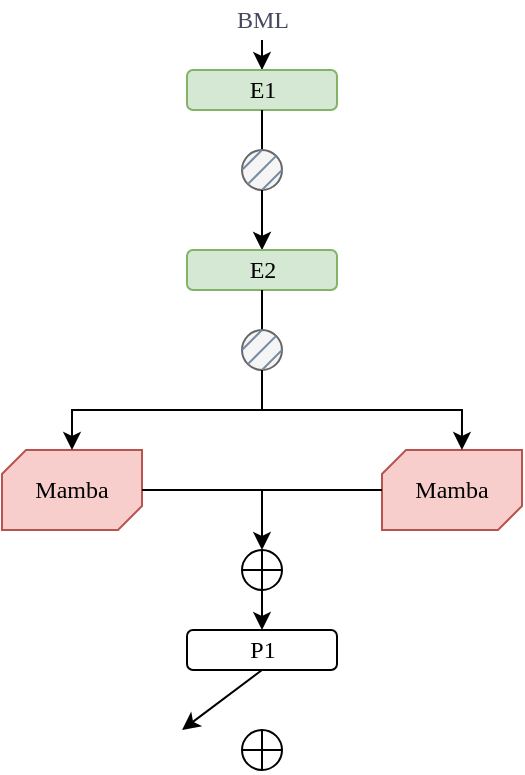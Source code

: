 <mxfile version="26.2.15">
  <diagram name="第 1 页" id="RlPsShAkVt5nRoZMetJD">
    <mxGraphModel dx="445" dy="270" grid="1" gridSize="10" guides="1" tooltips="1" connect="1" arrows="1" fold="1" page="1" pageScale="1" pageWidth="827" pageHeight="1169" math="0" shadow="0">
      <root>
        <mxCell id="0" />
        <mxCell id="1" parent="0" />
        <mxCell id="JpcYnPtzATTZSyCfthqq-41" value="" style="edgeStyle=orthogonalEdgeStyle;rounded=0;orthogonalLoop=1;jettySize=auto;html=1;strokeColor=#788AA3;fontColor=#46495D;fillColor=#B2C9AB;" edge="1" parent="1" source="JpcYnPtzATTZSyCfthqq-1" target="JpcYnPtzATTZSyCfthqq-10">
          <mxGeometry relative="1" as="geometry" />
        </mxCell>
        <mxCell id="JpcYnPtzATTZSyCfthqq-1" value="&lt;font&gt;BML&lt;/font&gt;" style="text;html=1;align=center;verticalAlign=middle;resizable=0;points=[];autosize=1;strokeColor=none;fillColor=none;labelBackgroundColor=none;fontColor=#46495D;fontFamily=Times New Roman;spacing=-4;" vertex="1" parent="1">
          <mxGeometry x="360" y="105" width="40" height="20" as="geometry" />
        </mxCell>
        <mxCell id="JpcYnPtzATTZSyCfthqq-2" value="" style="endArrow=classic;html=1;rounded=0;labelBackgroundColor=none;fontColor=default;entryX=0.5;entryY=0;entryDx=0;entryDy=0;" edge="1" parent="1" source="JpcYnPtzATTZSyCfthqq-1" target="JpcYnPtzATTZSyCfthqq-3">
          <mxGeometry width="50" height="50" relative="1" as="geometry">
            <mxPoint x="380" y="110" as="sourcePoint" />
            <mxPoint x="380" y="140" as="targetPoint" />
          </mxGeometry>
        </mxCell>
        <mxCell id="JpcYnPtzATTZSyCfthqq-3" value="&lt;font face=&quot;Times New Roman&quot;&gt;E1&lt;/font&gt;" style="rounded=1;whiteSpace=wrap;html=1;labelBackgroundColor=none;fillColor=#d5e8d4;strokeColor=#82b366;" vertex="1" parent="1">
          <mxGeometry x="342.5" y="140" width="75" height="20" as="geometry" />
        </mxCell>
        <mxCell id="JpcYnPtzATTZSyCfthqq-4" value="" style="endArrow=none;html=1;rounded=0;fontColor=#46495D;exitX=0.5;exitY=1;exitDx=0;exitDy=0;curved=0;startFill=0;strokeWidth=1;jumpSize=6;entryX=0.5;entryY=0;entryDx=0;entryDy=0;" edge="1" parent="1" source="JpcYnPtzATTZSyCfthqq-3" target="JpcYnPtzATTZSyCfthqq-5">
          <mxGeometry width="50" height="50" relative="1" as="geometry">
            <mxPoint x="380" y="270" as="sourcePoint" />
            <mxPoint x="410" y="180" as="targetPoint" />
          </mxGeometry>
        </mxCell>
        <mxCell id="JpcYnPtzATTZSyCfthqq-5" value="" style="ellipse;whiteSpace=wrap;html=1;aspect=fixed;strokeColor=#666666;fontColor=#333333;fillColor=#f5f5f5;" vertex="1" parent="1">
          <mxGeometry x="370" y="180" width="20" height="20" as="geometry" />
        </mxCell>
        <mxCell id="JpcYnPtzATTZSyCfthqq-6" value="" style="endArrow=none;html=1;rounded=0;strokeColor=#788AA3;fontColor=#46495D;fillColor=#B2C9AB;exitX=1;exitY=0;exitDx=0;exitDy=0;entryX=0;entryY=1;entryDx=0;entryDy=0;" edge="1" parent="1" source="JpcYnPtzATTZSyCfthqq-5" target="JpcYnPtzATTZSyCfthqq-5">
          <mxGeometry width="50" height="50" relative="1" as="geometry">
            <mxPoint x="380" y="270" as="sourcePoint" />
            <mxPoint x="400" y="250" as="targetPoint" />
          </mxGeometry>
        </mxCell>
        <mxCell id="JpcYnPtzATTZSyCfthqq-7" value="" style="endArrow=none;html=1;rounded=0;strokeColor=#788AA3;fontColor=#46495D;fillColor=#B2C9AB;exitX=0.5;exitY=0;exitDx=0;exitDy=0;entryX=0;entryY=0.5;entryDx=0;entryDy=0;" edge="1" parent="1" source="JpcYnPtzATTZSyCfthqq-5" target="JpcYnPtzATTZSyCfthqq-5">
          <mxGeometry width="50" height="50" relative="1" as="geometry">
            <mxPoint x="400" y="200" as="sourcePoint" />
            <mxPoint x="383" y="207" as="targetPoint" />
          </mxGeometry>
        </mxCell>
        <mxCell id="JpcYnPtzATTZSyCfthqq-8" value="" style="endArrow=none;html=1;rounded=0;strokeColor=#788AA3;fontColor=#46495D;fillColor=#B2C9AB;exitX=1;exitY=0.5;exitDx=0;exitDy=0;entryX=0.5;entryY=1;entryDx=0;entryDy=0;" edge="1" parent="1" source="JpcYnPtzATTZSyCfthqq-5" target="JpcYnPtzATTZSyCfthqq-5">
          <mxGeometry width="50" height="50" relative="1" as="geometry">
            <mxPoint x="397" y="193" as="sourcePoint" />
            <mxPoint x="383" y="207" as="targetPoint" />
            <Array as="points" />
          </mxGeometry>
        </mxCell>
        <mxCell id="JpcYnPtzATTZSyCfthqq-9" value="" style="endArrow=classic;html=1;rounded=0;labelBackgroundColor=none;fontColor=default;entryX=0.5;entryY=0;entryDx=0;entryDy=0;exitX=0.5;exitY=1;exitDx=0;exitDy=0;" edge="1" parent="1" source="JpcYnPtzATTZSyCfthqq-5" target="JpcYnPtzATTZSyCfthqq-10">
          <mxGeometry width="50" height="50" relative="1" as="geometry">
            <mxPoint x="380" y="200" as="sourcePoint" />
            <mxPoint x="379.71" y="230" as="targetPoint" />
          </mxGeometry>
        </mxCell>
        <mxCell id="JpcYnPtzATTZSyCfthqq-10" value="&lt;font face=&quot;Times New Roman&quot;&gt;E2&lt;/font&gt;" style="rounded=1;whiteSpace=wrap;html=1;labelBackgroundColor=none;fillColor=#d5e8d4;strokeColor=#82b366;" vertex="1" parent="1">
          <mxGeometry x="342.5" y="230" width="75" height="20" as="geometry" />
        </mxCell>
        <mxCell id="JpcYnPtzATTZSyCfthqq-16" value="" style="group" vertex="1" connectable="0" parent="1">
          <mxGeometry x="370" y="250" width="20" height="40" as="geometry" />
        </mxCell>
        <mxCell id="JpcYnPtzATTZSyCfthqq-11" value="" style="endArrow=none;html=1;rounded=0;fontColor=#46495D;exitX=0.5;exitY=1;exitDx=0;exitDy=0;curved=0;startFill=0;strokeWidth=1;jumpSize=6;" edge="1" parent="JpcYnPtzATTZSyCfthqq-16">
          <mxGeometry width="50" height="50" relative="1" as="geometry">
            <mxPoint x="10" as="sourcePoint" />
            <mxPoint x="10" y="20" as="targetPoint" />
          </mxGeometry>
        </mxCell>
        <mxCell id="JpcYnPtzATTZSyCfthqq-12" value="" style="ellipse;whiteSpace=wrap;html=1;aspect=fixed;strokeColor=#666666;fontColor=#333333;fillColor=#f5f5f5;" vertex="1" parent="JpcYnPtzATTZSyCfthqq-16">
          <mxGeometry y="20" width="20" height="20" as="geometry" />
        </mxCell>
        <mxCell id="JpcYnPtzATTZSyCfthqq-13" value="" style="endArrow=none;html=1;rounded=0;strokeColor=#788AA3;fontColor=#46495D;fillColor=#B2C9AB;exitX=1;exitY=0;exitDx=0;exitDy=0;entryX=0;entryY=1;entryDx=0;entryDy=0;" edge="1" parent="JpcYnPtzATTZSyCfthqq-16" source="JpcYnPtzATTZSyCfthqq-12" target="JpcYnPtzATTZSyCfthqq-12">
          <mxGeometry width="50" height="50" relative="1" as="geometry">
            <mxPoint x="10" y="110" as="sourcePoint" />
            <mxPoint x="30" y="90" as="targetPoint" />
          </mxGeometry>
        </mxCell>
        <mxCell id="JpcYnPtzATTZSyCfthqq-14" value="" style="endArrow=none;html=1;rounded=0;strokeColor=#788AA3;fontColor=#46495D;fillColor=#B2C9AB;exitX=0.5;exitY=0;exitDx=0;exitDy=0;entryX=0;entryY=0.5;entryDx=0;entryDy=0;" edge="1" parent="JpcYnPtzATTZSyCfthqq-16" source="JpcYnPtzATTZSyCfthqq-12" target="JpcYnPtzATTZSyCfthqq-12">
          <mxGeometry width="50" height="50" relative="1" as="geometry">
            <mxPoint x="30" y="40" as="sourcePoint" />
            <mxPoint x="13" y="47" as="targetPoint" />
          </mxGeometry>
        </mxCell>
        <mxCell id="JpcYnPtzATTZSyCfthqq-15" value="" style="endArrow=none;html=1;rounded=0;strokeColor=#788AA3;fontColor=#46495D;fillColor=#B2C9AB;exitX=1;exitY=0.5;exitDx=0;exitDy=0;entryX=0.5;entryY=1;entryDx=0;entryDy=0;" edge="1" parent="JpcYnPtzATTZSyCfthqq-16" source="JpcYnPtzATTZSyCfthqq-12" target="JpcYnPtzATTZSyCfthqq-12">
          <mxGeometry width="50" height="50" relative="1" as="geometry">
            <mxPoint x="27" y="33" as="sourcePoint" />
            <mxPoint x="13" y="47" as="targetPoint" />
            <Array as="points" />
          </mxGeometry>
        </mxCell>
        <mxCell id="JpcYnPtzATTZSyCfthqq-29" value="Mamba" style="verticalLabelPosition=middle;verticalAlign=middle;html=1;shape=mxgraph.basic.diag_snip_rect;dx=6;whiteSpace=wrap;strokeColor=#b85450;fillColor=#f8cecc;fontFamily=Times New Roman;labelPosition=center;align=center;" vertex="1" parent="1">
          <mxGeometry x="250" y="330" width="70" height="40" as="geometry" />
        </mxCell>
        <mxCell id="JpcYnPtzATTZSyCfthqq-34" value="Mamba" style="verticalLabelPosition=middle;verticalAlign=middle;html=1;shape=mxgraph.basic.diag_snip_rect;dx=6;whiteSpace=wrap;strokeColor=#b85450;fillColor=#f8cecc;fontFamily=Times New Roman;labelPosition=center;align=center;" vertex="1" parent="1">
          <mxGeometry x="440" y="330" width="70" height="40" as="geometry" />
        </mxCell>
        <mxCell id="JpcYnPtzATTZSyCfthqq-33" style="edgeStyle=orthogonalEdgeStyle;rounded=0;orthogonalLoop=1;jettySize=auto;html=1;fontColor=#46495D;exitX=0.5;exitY=1;exitDx=0;exitDy=0;entryX=0.571;entryY=0;entryDx=0;entryDy=0;entryPerimeter=0;" edge="1" parent="1" source="JpcYnPtzATTZSyCfthqq-12" target="JpcYnPtzATTZSyCfthqq-34">
          <mxGeometry relative="1" as="geometry">
            <mxPoint x="470" y="330" as="targetPoint" />
          </mxGeometry>
        </mxCell>
        <mxCell id="JpcYnPtzATTZSyCfthqq-36" style="edgeStyle=orthogonalEdgeStyle;rounded=0;orthogonalLoop=1;jettySize=auto;html=1;entryX=0.5;entryY=0;entryDx=0;entryDy=0;entryPerimeter=0;fontColor=#46495D;exitX=0.5;exitY=1;exitDx=0;exitDy=0;" edge="1" parent="1" source="JpcYnPtzATTZSyCfthqq-12" target="JpcYnPtzATTZSyCfthqq-29">
          <mxGeometry relative="1" as="geometry" />
        </mxCell>
        <mxCell id="JpcYnPtzATTZSyCfthqq-44" style="edgeStyle=orthogonalEdgeStyle;rounded=0;orthogonalLoop=1;jettySize=auto;html=1;exitX=1;exitY=0.5;exitDx=0;exitDy=0;exitPerimeter=0;entryX=0;entryY=0.5;entryDx=0;entryDy=0;entryPerimeter=0;fontColor=#46495D;endArrow=none;startFill=0;" edge="1" parent="1" source="JpcYnPtzATTZSyCfthqq-29" target="JpcYnPtzATTZSyCfthqq-34">
          <mxGeometry relative="1" as="geometry" />
        </mxCell>
        <mxCell id="JpcYnPtzATTZSyCfthqq-45" style="rounded=0;orthogonalLoop=1;jettySize=auto;html=1;fontColor=#46495D;endArrow=classic;startFill=0;endFill=1;entryX=0.5;entryY=0;entryDx=0;entryDy=0;" edge="1" parent="1" target="JpcYnPtzATTZSyCfthqq-37">
          <mxGeometry relative="1" as="geometry">
            <mxPoint x="380" y="350" as="sourcePoint" />
            <mxPoint x="410" y="380" as="targetPoint" />
          </mxGeometry>
        </mxCell>
        <mxCell id="JpcYnPtzATTZSyCfthqq-48" value="&lt;font face=&quot;Times New Roman&quot;&gt;P1&lt;/font&gt;" style="rounded=1;whiteSpace=wrap;html=1;labelBackgroundColor=none;" vertex="1" parent="1">
          <mxGeometry x="342.5" y="420" width="75" height="20" as="geometry" />
        </mxCell>
        <mxCell id="JpcYnPtzATTZSyCfthqq-49" style="rounded=0;orthogonalLoop=1;jettySize=auto;html=1;entryX=0.5;entryY=0;entryDx=0;entryDy=0;fontColor=#46495D;endArrow=classic;startFill=0;endFill=1;exitX=0.5;exitY=1;exitDx=0;exitDy=0;" edge="1" parent="1" source="JpcYnPtzATTZSyCfthqq-37" target="JpcYnPtzATTZSyCfthqq-48">
          <mxGeometry relative="1" as="geometry">
            <mxPoint x="390" y="360" as="sourcePoint" />
            <mxPoint x="390" y="390" as="targetPoint" />
          </mxGeometry>
        </mxCell>
        <mxCell id="JpcYnPtzATTZSyCfthqq-54" value="" style="group" vertex="1" connectable="0" parent="1">
          <mxGeometry x="370" y="380" width="20" height="20" as="geometry" />
        </mxCell>
        <mxCell id="JpcYnPtzATTZSyCfthqq-37" value="" style="ellipse;whiteSpace=wrap;html=1;aspect=fixed;" vertex="1" parent="JpcYnPtzATTZSyCfthqq-54">
          <mxGeometry width="20" height="20" as="geometry" />
        </mxCell>
        <mxCell id="JpcYnPtzATTZSyCfthqq-39" value="" style="endArrow=none;html=1;rounded=0;fontColor=#46495D;exitX=1;exitY=0.5;exitDx=0;exitDy=0;entryX=0;entryY=0.5;entryDx=0;entryDy=0;" edge="1" parent="JpcYnPtzATTZSyCfthqq-54" source="JpcYnPtzATTZSyCfthqq-37" target="JpcYnPtzATTZSyCfthqq-37">
          <mxGeometry width="50" height="50" relative="1" as="geometry">
            <mxPoint x="27" y="-187" as="sourcePoint" />
            <mxPoint x="13" y="-173" as="targetPoint" />
          </mxGeometry>
        </mxCell>
        <mxCell id="JpcYnPtzATTZSyCfthqq-40" value="" style="endArrow=none;html=1;rounded=0;fontColor=#46495D;exitX=0.5;exitY=0;exitDx=0;exitDy=0;entryX=0.5;entryY=1;entryDx=0;entryDy=0;" edge="1" parent="JpcYnPtzATTZSyCfthqq-54" source="JpcYnPtzATTZSyCfthqq-37" target="JpcYnPtzATTZSyCfthqq-37">
          <mxGeometry width="50" height="50" relative="1" as="geometry">
            <mxPoint x="30" as="sourcePoint" />
            <mxPoint x="10" as="targetPoint" />
            <Array as="points" />
          </mxGeometry>
        </mxCell>
        <mxCell id="JpcYnPtzATTZSyCfthqq-55" style="rounded=0;orthogonalLoop=1;jettySize=auto;html=1;fontColor=#46495D;endArrow=classic;startFill=0;endFill=1;exitX=0.5;exitY=1;exitDx=0;exitDy=0;" edge="1" parent="1" source="JpcYnPtzATTZSyCfthqq-48">
          <mxGeometry relative="1" as="geometry">
            <mxPoint x="380" y="440" as="sourcePoint" />
            <mxPoint x="340" y="470" as="targetPoint" />
          </mxGeometry>
        </mxCell>
        <mxCell id="JpcYnPtzATTZSyCfthqq-56" value="" style="group" vertex="1" connectable="0" parent="1">
          <mxGeometry x="370" y="470" width="20" height="20" as="geometry" />
        </mxCell>
        <mxCell id="JpcYnPtzATTZSyCfthqq-57" value="" style="ellipse;whiteSpace=wrap;html=1;aspect=fixed;" vertex="1" parent="JpcYnPtzATTZSyCfthqq-56">
          <mxGeometry width="20" height="20" as="geometry" />
        </mxCell>
        <mxCell id="JpcYnPtzATTZSyCfthqq-58" value="" style="endArrow=none;html=1;rounded=0;fontColor=#46495D;exitX=1;exitY=0.5;exitDx=0;exitDy=0;entryX=0;entryY=0.5;entryDx=0;entryDy=0;" edge="1" parent="JpcYnPtzATTZSyCfthqq-56" source="JpcYnPtzATTZSyCfthqq-57" target="JpcYnPtzATTZSyCfthqq-57">
          <mxGeometry width="50" height="50" relative="1" as="geometry">
            <mxPoint x="27" y="-187" as="sourcePoint" />
            <mxPoint x="13" y="-173" as="targetPoint" />
          </mxGeometry>
        </mxCell>
        <mxCell id="JpcYnPtzATTZSyCfthqq-59" value="" style="endArrow=none;html=1;rounded=0;fontColor=#46495D;exitX=0.5;exitY=0;exitDx=0;exitDy=0;entryX=0.5;entryY=1;entryDx=0;entryDy=0;" edge="1" parent="JpcYnPtzATTZSyCfthqq-56" source="JpcYnPtzATTZSyCfthqq-57" target="JpcYnPtzATTZSyCfthqq-57">
          <mxGeometry width="50" height="50" relative="1" as="geometry">
            <mxPoint x="30" as="sourcePoint" />
            <mxPoint x="10" as="targetPoint" />
            <Array as="points" />
          </mxGeometry>
        </mxCell>
      </root>
    </mxGraphModel>
  </diagram>
</mxfile>
